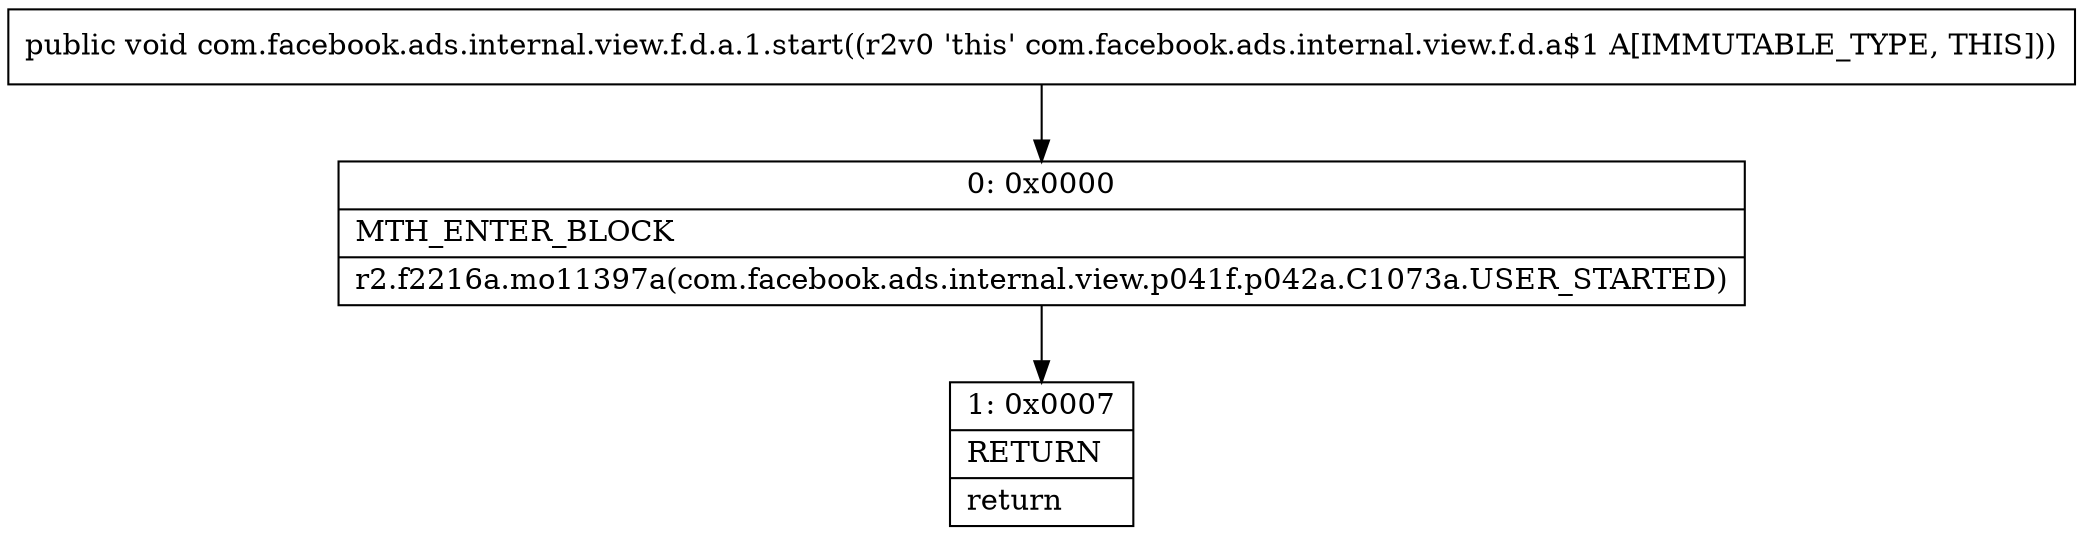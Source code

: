 digraph "CFG forcom.facebook.ads.internal.view.f.d.a.1.start()V" {
Node_0 [shape=record,label="{0\:\ 0x0000|MTH_ENTER_BLOCK\l|r2.f2216a.mo11397a(com.facebook.ads.internal.view.p041f.p042a.C1073a.USER_STARTED)\l}"];
Node_1 [shape=record,label="{1\:\ 0x0007|RETURN\l|return\l}"];
MethodNode[shape=record,label="{public void com.facebook.ads.internal.view.f.d.a.1.start((r2v0 'this' com.facebook.ads.internal.view.f.d.a$1 A[IMMUTABLE_TYPE, THIS])) }"];
MethodNode -> Node_0;
Node_0 -> Node_1;
}

